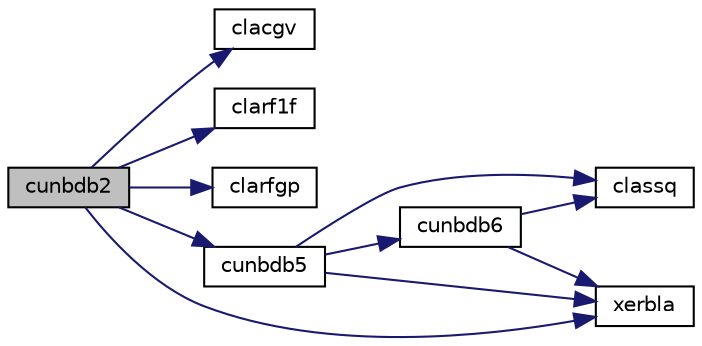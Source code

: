 digraph "cunbdb2"
{
 // LATEX_PDF_SIZE
  edge [fontname="Helvetica",fontsize="10",labelfontname="Helvetica",labelfontsize="10"];
  node [fontname="Helvetica",fontsize="10",shape=record];
  rankdir="LR";
  Node1 [label="cunbdb2",height=0.2,width=0.4,color="black", fillcolor="grey75", style="filled", fontcolor="black",tooltip="CUNBDB2"];
  Node1 -> Node2 [color="midnightblue",fontsize="10",style="solid",fontname="Helvetica"];
  Node2 [label="clacgv",height=0.2,width=0.4,color="black", fillcolor="white", style="filled",URL="$clacgv_8f.html#a0ff51770edb0cdc7328fdae7ace7954e",tooltip="CLACGV conjugates a complex vector."];
  Node1 -> Node3 [color="midnightblue",fontsize="10",style="solid",fontname="Helvetica"];
  Node3 [label="clarf1f",height=0.2,width=0.4,color="black", fillcolor="white", style="filled",URL="$clarf1f_8f.html#a3e28406862b5295433c9210497d2c392",tooltip="CLARF1F applies an elementary reflector to a general rectangular"];
  Node1 -> Node4 [color="midnightblue",fontsize="10",style="solid",fontname="Helvetica"];
  Node4 [label="clarfgp",height=0.2,width=0.4,color="black", fillcolor="white", style="filled",URL="$clarfgp_8f.html#a0b2e07334212b488699d7a70339fdb2a",tooltip="CLARFGP generates an elementary reflector (Householder matrix) with non-negative beta."];
  Node1 -> Node5 [color="midnightblue",fontsize="10",style="solid",fontname="Helvetica"];
  Node5 [label="cunbdb5",height=0.2,width=0.4,color="black", fillcolor="white", style="filled",URL="$cunbdb5_8f.html#ada0b6134859c994e11839cb28f571ecc",tooltip="CUNBDB5"];
  Node5 -> Node6 [color="midnightblue",fontsize="10",style="solid",fontname="Helvetica"];
  Node6 [label="classq",height=0.2,width=0.4,color="black", fillcolor="white", style="filled",URL="$classq_8f90.html#ab70baa330cb7a13111b72aef0734e26d",tooltip="CLASSQ updates a sum of squares represented in scaled form."];
  Node5 -> Node7 [color="midnightblue",fontsize="10",style="solid",fontname="Helvetica"];
  Node7 [label="cunbdb6",height=0.2,width=0.4,color="black", fillcolor="white", style="filled",URL="$cunbdb6_8f.html#a5530a79c1299188781908c2d385af9fc",tooltip="CUNBDB6"];
  Node7 -> Node6 [color="midnightblue",fontsize="10",style="solid",fontname="Helvetica"];
  Node7 -> Node8 [color="midnightblue",fontsize="10",style="solid",fontname="Helvetica"];
  Node8 [label="xerbla",height=0.2,width=0.4,color="black", fillcolor="white", style="filled",URL="$xerbla_8f.html#a377ee61015baf8dea7770b3a404b1c07",tooltip="XERBLA"];
  Node5 -> Node8 [color="midnightblue",fontsize="10",style="solid",fontname="Helvetica"];
  Node1 -> Node8 [color="midnightblue",fontsize="10",style="solid",fontname="Helvetica"];
}
